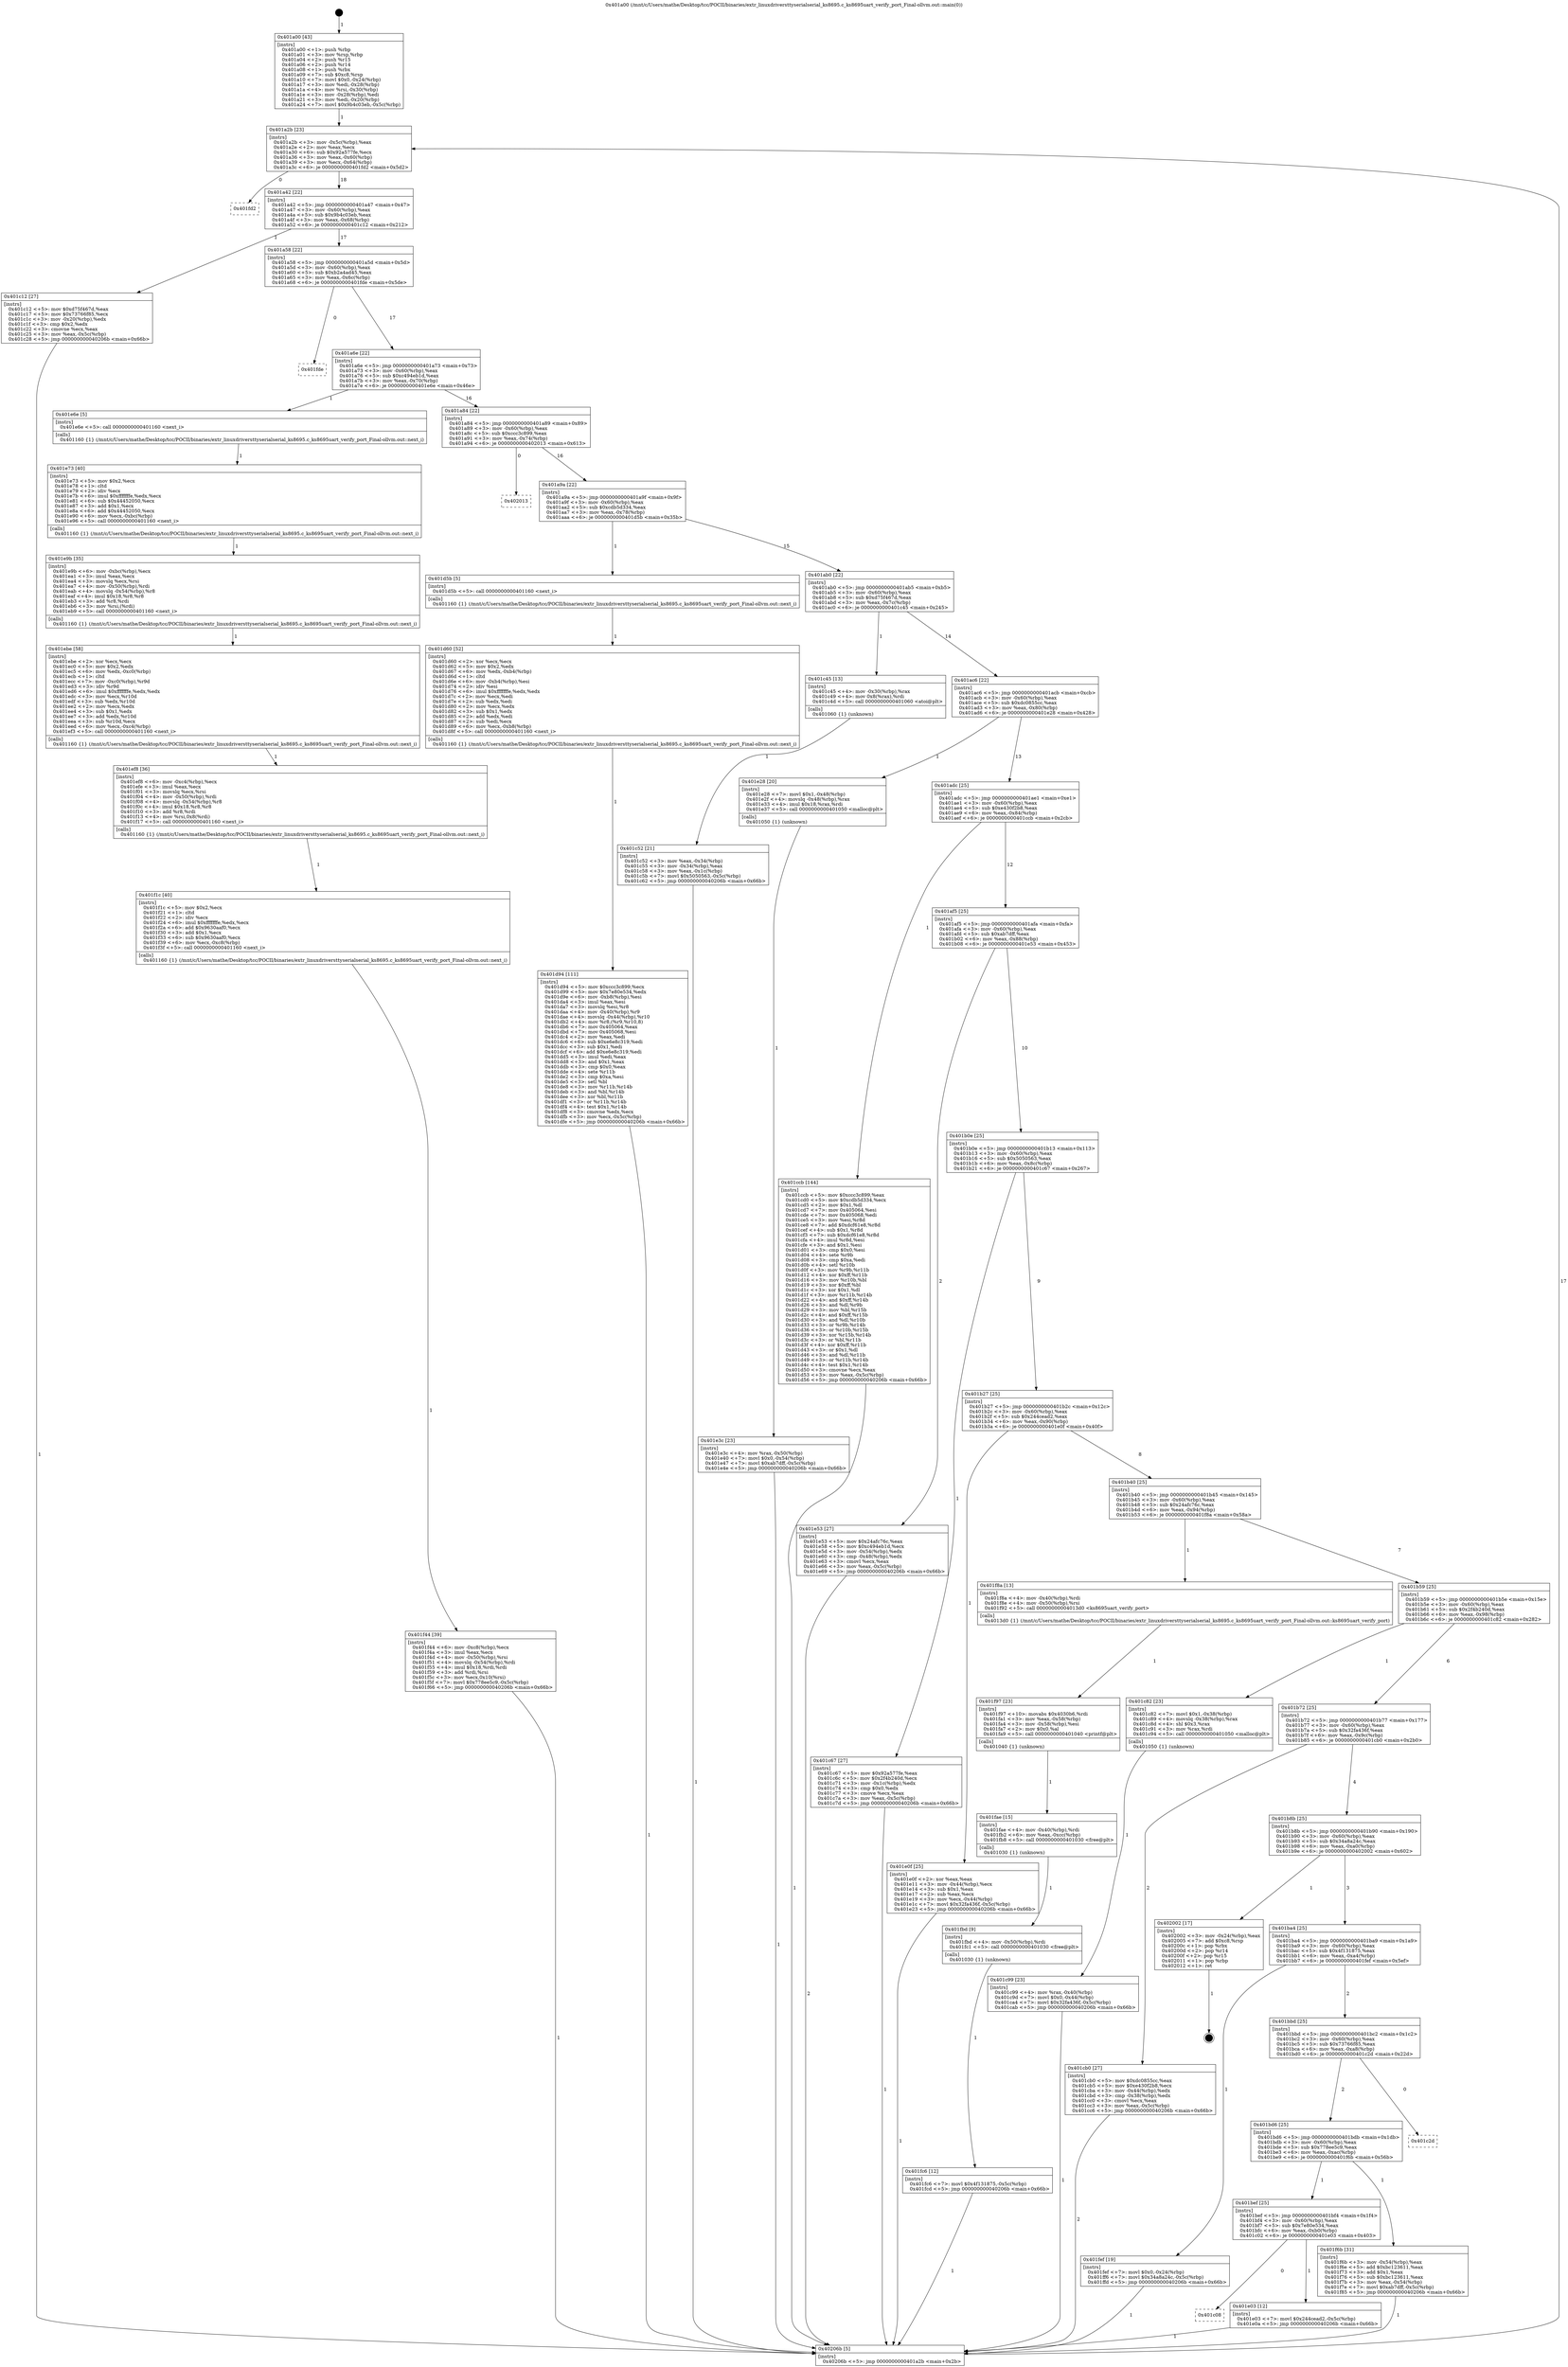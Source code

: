 digraph "0x401a00" {
  label = "0x401a00 (/mnt/c/Users/mathe/Desktop/tcc/POCII/binaries/extr_linuxdriversttyserialserial_ks8695.c_ks8695uart_verify_port_Final-ollvm.out::main(0))"
  labelloc = "t"
  node[shape=record]

  Entry [label="",width=0.3,height=0.3,shape=circle,fillcolor=black,style=filled]
  "0x401a2b" [label="{
     0x401a2b [23]\l
     | [instrs]\l
     &nbsp;&nbsp;0x401a2b \<+3\>: mov -0x5c(%rbp),%eax\l
     &nbsp;&nbsp;0x401a2e \<+2\>: mov %eax,%ecx\l
     &nbsp;&nbsp;0x401a30 \<+6\>: sub $0x92a577fe,%ecx\l
     &nbsp;&nbsp;0x401a36 \<+3\>: mov %eax,-0x60(%rbp)\l
     &nbsp;&nbsp;0x401a39 \<+3\>: mov %ecx,-0x64(%rbp)\l
     &nbsp;&nbsp;0x401a3c \<+6\>: je 0000000000401fd2 \<main+0x5d2\>\l
  }"]
  "0x401fd2" [label="{
     0x401fd2\l
  }", style=dashed]
  "0x401a42" [label="{
     0x401a42 [22]\l
     | [instrs]\l
     &nbsp;&nbsp;0x401a42 \<+5\>: jmp 0000000000401a47 \<main+0x47\>\l
     &nbsp;&nbsp;0x401a47 \<+3\>: mov -0x60(%rbp),%eax\l
     &nbsp;&nbsp;0x401a4a \<+5\>: sub $0x9b4c03eb,%eax\l
     &nbsp;&nbsp;0x401a4f \<+3\>: mov %eax,-0x68(%rbp)\l
     &nbsp;&nbsp;0x401a52 \<+6\>: je 0000000000401c12 \<main+0x212\>\l
  }"]
  Exit [label="",width=0.3,height=0.3,shape=circle,fillcolor=black,style=filled,peripheries=2]
  "0x401c12" [label="{
     0x401c12 [27]\l
     | [instrs]\l
     &nbsp;&nbsp;0x401c12 \<+5\>: mov $0xd75f467d,%eax\l
     &nbsp;&nbsp;0x401c17 \<+5\>: mov $0x73766f85,%ecx\l
     &nbsp;&nbsp;0x401c1c \<+3\>: mov -0x20(%rbp),%edx\l
     &nbsp;&nbsp;0x401c1f \<+3\>: cmp $0x2,%edx\l
     &nbsp;&nbsp;0x401c22 \<+3\>: cmovne %ecx,%eax\l
     &nbsp;&nbsp;0x401c25 \<+3\>: mov %eax,-0x5c(%rbp)\l
     &nbsp;&nbsp;0x401c28 \<+5\>: jmp 000000000040206b \<main+0x66b\>\l
  }"]
  "0x401a58" [label="{
     0x401a58 [22]\l
     | [instrs]\l
     &nbsp;&nbsp;0x401a58 \<+5\>: jmp 0000000000401a5d \<main+0x5d\>\l
     &nbsp;&nbsp;0x401a5d \<+3\>: mov -0x60(%rbp),%eax\l
     &nbsp;&nbsp;0x401a60 \<+5\>: sub $0xb2a4ad45,%eax\l
     &nbsp;&nbsp;0x401a65 \<+3\>: mov %eax,-0x6c(%rbp)\l
     &nbsp;&nbsp;0x401a68 \<+6\>: je 0000000000401fde \<main+0x5de\>\l
  }"]
  "0x40206b" [label="{
     0x40206b [5]\l
     | [instrs]\l
     &nbsp;&nbsp;0x40206b \<+5\>: jmp 0000000000401a2b \<main+0x2b\>\l
  }"]
  "0x401a00" [label="{
     0x401a00 [43]\l
     | [instrs]\l
     &nbsp;&nbsp;0x401a00 \<+1\>: push %rbp\l
     &nbsp;&nbsp;0x401a01 \<+3\>: mov %rsp,%rbp\l
     &nbsp;&nbsp;0x401a04 \<+2\>: push %r15\l
     &nbsp;&nbsp;0x401a06 \<+2\>: push %r14\l
     &nbsp;&nbsp;0x401a08 \<+1\>: push %rbx\l
     &nbsp;&nbsp;0x401a09 \<+7\>: sub $0xc8,%rsp\l
     &nbsp;&nbsp;0x401a10 \<+7\>: movl $0x0,-0x24(%rbp)\l
     &nbsp;&nbsp;0x401a17 \<+3\>: mov %edi,-0x28(%rbp)\l
     &nbsp;&nbsp;0x401a1a \<+4\>: mov %rsi,-0x30(%rbp)\l
     &nbsp;&nbsp;0x401a1e \<+3\>: mov -0x28(%rbp),%edi\l
     &nbsp;&nbsp;0x401a21 \<+3\>: mov %edi,-0x20(%rbp)\l
     &nbsp;&nbsp;0x401a24 \<+7\>: movl $0x9b4c03eb,-0x5c(%rbp)\l
  }"]
  "0x401fc6" [label="{
     0x401fc6 [12]\l
     | [instrs]\l
     &nbsp;&nbsp;0x401fc6 \<+7\>: movl $0x4f131875,-0x5c(%rbp)\l
     &nbsp;&nbsp;0x401fcd \<+5\>: jmp 000000000040206b \<main+0x66b\>\l
  }"]
  "0x401fde" [label="{
     0x401fde\l
  }", style=dashed]
  "0x401a6e" [label="{
     0x401a6e [22]\l
     | [instrs]\l
     &nbsp;&nbsp;0x401a6e \<+5\>: jmp 0000000000401a73 \<main+0x73\>\l
     &nbsp;&nbsp;0x401a73 \<+3\>: mov -0x60(%rbp),%eax\l
     &nbsp;&nbsp;0x401a76 \<+5\>: sub $0xc494eb1d,%eax\l
     &nbsp;&nbsp;0x401a7b \<+3\>: mov %eax,-0x70(%rbp)\l
     &nbsp;&nbsp;0x401a7e \<+6\>: je 0000000000401e6e \<main+0x46e\>\l
  }"]
  "0x401fbd" [label="{
     0x401fbd [9]\l
     | [instrs]\l
     &nbsp;&nbsp;0x401fbd \<+4\>: mov -0x50(%rbp),%rdi\l
     &nbsp;&nbsp;0x401fc1 \<+5\>: call 0000000000401030 \<free@plt\>\l
     | [calls]\l
     &nbsp;&nbsp;0x401030 \{1\} (unknown)\l
  }"]
  "0x401e6e" [label="{
     0x401e6e [5]\l
     | [instrs]\l
     &nbsp;&nbsp;0x401e6e \<+5\>: call 0000000000401160 \<next_i\>\l
     | [calls]\l
     &nbsp;&nbsp;0x401160 \{1\} (/mnt/c/Users/mathe/Desktop/tcc/POCII/binaries/extr_linuxdriversttyserialserial_ks8695.c_ks8695uart_verify_port_Final-ollvm.out::next_i)\l
  }"]
  "0x401a84" [label="{
     0x401a84 [22]\l
     | [instrs]\l
     &nbsp;&nbsp;0x401a84 \<+5\>: jmp 0000000000401a89 \<main+0x89\>\l
     &nbsp;&nbsp;0x401a89 \<+3\>: mov -0x60(%rbp),%eax\l
     &nbsp;&nbsp;0x401a8c \<+5\>: sub $0xccc3c899,%eax\l
     &nbsp;&nbsp;0x401a91 \<+3\>: mov %eax,-0x74(%rbp)\l
     &nbsp;&nbsp;0x401a94 \<+6\>: je 0000000000402013 \<main+0x613\>\l
  }"]
  "0x401fae" [label="{
     0x401fae [15]\l
     | [instrs]\l
     &nbsp;&nbsp;0x401fae \<+4\>: mov -0x40(%rbp),%rdi\l
     &nbsp;&nbsp;0x401fb2 \<+6\>: mov %eax,-0xcc(%rbp)\l
     &nbsp;&nbsp;0x401fb8 \<+5\>: call 0000000000401030 \<free@plt\>\l
     | [calls]\l
     &nbsp;&nbsp;0x401030 \{1\} (unknown)\l
  }"]
  "0x402013" [label="{
     0x402013\l
  }", style=dashed]
  "0x401a9a" [label="{
     0x401a9a [22]\l
     | [instrs]\l
     &nbsp;&nbsp;0x401a9a \<+5\>: jmp 0000000000401a9f \<main+0x9f\>\l
     &nbsp;&nbsp;0x401a9f \<+3\>: mov -0x60(%rbp),%eax\l
     &nbsp;&nbsp;0x401aa2 \<+5\>: sub $0xcdb5d334,%eax\l
     &nbsp;&nbsp;0x401aa7 \<+3\>: mov %eax,-0x78(%rbp)\l
     &nbsp;&nbsp;0x401aaa \<+6\>: je 0000000000401d5b \<main+0x35b\>\l
  }"]
  "0x401f97" [label="{
     0x401f97 [23]\l
     | [instrs]\l
     &nbsp;&nbsp;0x401f97 \<+10\>: movabs $0x4030b6,%rdi\l
     &nbsp;&nbsp;0x401fa1 \<+3\>: mov %eax,-0x58(%rbp)\l
     &nbsp;&nbsp;0x401fa4 \<+3\>: mov -0x58(%rbp),%esi\l
     &nbsp;&nbsp;0x401fa7 \<+2\>: mov $0x0,%al\l
     &nbsp;&nbsp;0x401fa9 \<+5\>: call 0000000000401040 \<printf@plt\>\l
     | [calls]\l
     &nbsp;&nbsp;0x401040 \{1\} (unknown)\l
  }"]
  "0x401d5b" [label="{
     0x401d5b [5]\l
     | [instrs]\l
     &nbsp;&nbsp;0x401d5b \<+5\>: call 0000000000401160 \<next_i\>\l
     | [calls]\l
     &nbsp;&nbsp;0x401160 \{1\} (/mnt/c/Users/mathe/Desktop/tcc/POCII/binaries/extr_linuxdriversttyserialserial_ks8695.c_ks8695uart_verify_port_Final-ollvm.out::next_i)\l
  }"]
  "0x401ab0" [label="{
     0x401ab0 [22]\l
     | [instrs]\l
     &nbsp;&nbsp;0x401ab0 \<+5\>: jmp 0000000000401ab5 \<main+0xb5\>\l
     &nbsp;&nbsp;0x401ab5 \<+3\>: mov -0x60(%rbp),%eax\l
     &nbsp;&nbsp;0x401ab8 \<+5\>: sub $0xd75f467d,%eax\l
     &nbsp;&nbsp;0x401abd \<+3\>: mov %eax,-0x7c(%rbp)\l
     &nbsp;&nbsp;0x401ac0 \<+6\>: je 0000000000401c45 \<main+0x245\>\l
  }"]
  "0x401f44" [label="{
     0x401f44 [39]\l
     | [instrs]\l
     &nbsp;&nbsp;0x401f44 \<+6\>: mov -0xc8(%rbp),%ecx\l
     &nbsp;&nbsp;0x401f4a \<+3\>: imul %eax,%ecx\l
     &nbsp;&nbsp;0x401f4d \<+4\>: mov -0x50(%rbp),%rsi\l
     &nbsp;&nbsp;0x401f51 \<+4\>: movslq -0x54(%rbp),%rdi\l
     &nbsp;&nbsp;0x401f55 \<+4\>: imul $0x18,%rdi,%rdi\l
     &nbsp;&nbsp;0x401f59 \<+3\>: add %rdi,%rsi\l
     &nbsp;&nbsp;0x401f5c \<+3\>: mov %ecx,0x10(%rsi)\l
     &nbsp;&nbsp;0x401f5f \<+7\>: movl $0x778ee5c9,-0x5c(%rbp)\l
     &nbsp;&nbsp;0x401f66 \<+5\>: jmp 000000000040206b \<main+0x66b\>\l
  }"]
  "0x401c45" [label="{
     0x401c45 [13]\l
     | [instrs]\l
     &nbsp;&nbsp;0x401c45 \<+4\>: mov -0x30(%rbp),%rax\l
     &nbsp;&nbsp;0x401c49 \<+4\>: mov 0x8(%rax),%rdi\l
     &nbsp;&nbsp;0x401c4d \<+5\>: call 0000000000401060 \<atoi@plt\>\l
     | [calls]\l
     &nbsp;&nbsp;0x401060 \{1\} (unknown)\l
  }"]
  "0x401ac6" [label="{
     0x401ac6 [22]\l
     | [instrs]\l
     &nbsp;&nbsp;0x401ac6 \<+5\>: jmp 0000000000401acb \<main+0xcb\>\l
     &nbsp;&nbsp;0x401acb \<+3\>: mov -0x60(%rbp),%eax\l
     &nbsp;&nbsp;0x401ace \<+5\>: sub $0xdc0855cc,%eax\l
     &nbsp;&nbsp;0x401ad3 \<+3\>: mov %eax,-0x80(%rbp)\l
     &nbsp;&nbsp;0x401ad6 \<+6\>: je 0000000000401e28 \<main+0x428\>\l
  }"]
  "0x401c52" [label="{
     0x401c52 [21]\l
     | [instrs]\l
     &nbsp;&nbsp;0x401c52 \<+3\>: mov %eax,-0x34(%rbp)\l
     &nbsp;&nbsp;0x401c55 \<+3\>: mov -0x34(%rbp),%eax\l
     &nbsp;&nbsp;0x401c58 \<+3\>: mov %eax,-0x1c(%rbp)\l
     &nbsp;&nbsp;0x401c5b \<+7\>: movl $0x5050563,-0x5c(%rbp)\l
     &nbsp;&nbsp;0x401c62 \<+5\>: jmp 000000000040206b \<main+0x66b\>\l
  }"]
  "0x401f1c" [label="{
     0x401f1c [40]\l
     | [instrs]\l
     &nbsp;&nbsp;0x401f1c \<+5\>: mov $0x2,%ecx\l
     &nbsp;&nbsp;0x401f21 \<+1\>: cltd\l
     &nbsp;&nbsp;0x401f22 \<+2\>: idiv %ecx\l
     &nbsp;&nbsp;0x401f24 \<+6\>: imul $0xfffffffe,%edx,%ecx\l
     &nbsp;&nbsp;0x401f2a \<+6\>: add $0x9630aaf0,%ecx\l
     &nbsp;&nbsp;0x401f30 \<+3\>: add $0x1,%ecx\l
     &nbsp;&nbsp;0x401f33 \<+6\>: sub $0x9630aaf0,%ecx\l
     &nbsp;&nbsp;0x401f39 \<+6\>: mov %ecx,-0xc8(%rbp)\l
     &nbsp;&nbsp;0x401f3f \<+5\>: call 0000000000401160 \<next_i\>\l
     | [calls]\l
     &nbsp;&nbsp;0x401160 \{1\} (/mnt/c/Users/mathe/Desktop/tcc/POCII/binaries/extr_linuxdriversttyserialserial_ks8695.c_ks8695uart_verify_port_Final-ollvm.out::next_i)\l
  }"]
  "0x401e28" [label="{
     0x401e28 [20]\l
     | [instrs]\l
     &nbsp;&nbsp;0x401e28 \<+7\>: movl $0x1,-0x48(%rbp)\l
     &nbsp;&nbsp;0x401e2f \<+4\>: movslq -0x48(%rbp),%rax\l
     &nbsp;&nbsp;0x401e33 \<+4\>: imul $0x18,%rax,%rdi\l
     &nbsp;&nbsp;0x401e37 \<+5\>: call 0000000000401050 \<malloc@plt\>\l
     | [calls]\l
     &nbsp;&nbsp;0x401050 \{1\} (unknown)\l
  }"]
  "0x401adc" [label="{
     0x401adc [25]\l
     | [instrs]\l
     &nbsp;&nbsp;0x401adc \<+5\>: jmp 0000000000401ae1 \<main+0xe1\>\l
     &nbsp;&nbsp;0x401ae1 \<+3\>: mov -0x60(%rbp),%eax\l
     &nbsp;&nbsp;0x401ae4 \<+5\>: sub $0xe430f2b8,%eax\l
     &nbsp;&nbsp;0x401ae9 \<+6\>: mov %eax,-0x84(%rbp)\l
     &nbsp;&nbsp;0x401aef \<+6\>: je 0000000000401ccb \<main+0x2cb\>\l
  }"]
  "0x401ef8" [label="{
     0x401ef8 [36]\l
     | [instrs]\l
     &nbsp;&nbsp;0x401ef8 \<+6\>: mov -0xc4(%rbp),%ecx\l
     &nbsp;&nbsp;0x401efe \<+3\>: imul %eax,%ecx\l
     &nbsp;&nbsp;0x401f01 \<+3\>: movslq %ecx,%rsi\l
     &nbsp;&nbsp;0x401f04 \<+4\>: mov -0x50(%rbp),%rdi\l
     &nbsp;&nbsp;0x401f08 \<+4\>: movslq -0x54(%rbp),%r8\l
     &nbsp;&nbsp;0x401f0c \<+4\>: imul $0x18,%r8,%r8\l
     &nbsp;&nbsp;0x401f10 \<+3\>: add %r8,%rdi\l
     &nbsp;&nbsp;0x401f13 \<+4\>: mov %rsi,0x8(%rdi)\l
     &nbsp;&nbsp;0x401f17 \<+5\>: call 0000000000401160 \<next_i\>\l
     | [calls]\l
     &nbsp;&nbsp;0x401160 \{1\} (/mnt/c/Users/mathe/Desktop/tcc/POCII/binaries/extr_linuxdriversttyserialserial_ks8695.c_ks8695uart_verify_port_Final-ollvm.out::next_i)\l
  }"]
  "0x401ccb" [label="{
     0x401ccb [144]\l
     | [instrs]\l
     &nbsp;&nbsp;0x401ccb \<+5\>: mov $0xccc3c899,%eax\l
     &nbsp;&nbsp;0x401cd0 \<+5\>: mov $0xcdb5d334,%ecx\l
     &nbsp;&nbsp;0x401cd5 \<+2\>: mov $0x1,%dl\l
     &nbsp;&nbsp;0x401cd7 \<+7\>: mov 0x405064,%esi\l
     &nbsp;&nbsp;0x401cde \<+7\>: mov 0x405068,%edi\l
     &nbsp;&nbsp;0x401ce5 \<+3\>: mov %esi,%r8d\l
     &nbsp;&nbsp;0x401ce8 \<+7\>: add $0xdcf61e8,%r8d\l
     &nbsp;&nbsp;0x401cef \<+4\>: sub $0x1,%r8d\l
     &nbsp;&nbsp;0x401cf3 \<+7\>: sub $0xdcf61e8,%r8d\l
     &nbsp;&nbsp;0x401cfa \<+4\>: imul %r8d,%esi\l
     &nbsp;&nbsp;0x401cfe \<+3\>: and $0x1,%esi\l
     &nbsp;&nbsp;0x401d01 \<+3\>: cmp $0x0,%esi\l
     &nbsp;&nbsp;0x401d04 \<+4\>: sete %r9b\l
     &nbsp;&nbsp;0x401d08 \<+3\>: cmp $0xa,%edi\l
     &nbsp;&nbsp;0x401d0b \<+4\>: setl %r10b\l
     &nbsp;&nbsp;0x401d0f \<+3\>: mov %r9b,%r11b\l
     &nbsp;&nbsp;0x401d12 \<+4\>: xor $0xff,%r11b\l
     &nbsp;&nbsp;0x401d16 \<+3\>: mov %r10b,%bl\l
     &nbsp;&nbsp;0x401d19 \<+3\>: xor $0xff,%bl\l
     &nbsp;&nbsp;0x401d1c \<+3\>: xor $0x1,%dl\l
     &nbsp;&nbsp;0x401d1f \<+3\>: mov %r11b,%r14b\l
     &nbsp;&nbsp;0x401d22 \<+4\>: and $0xff,%r14b\l
     &nbsp;&nbsp;0x401d26 \<+3\>: and %dl,%r9b\l
     &nbsp;&nbsp;0x401d29 \<+3\>: mov %bl,%r15b\l
     &nbsp;&nbsp;0x401d2c \<+4\>: and $0xff,%r15b\l
     &nbsp;&nbsp;0x401d30 \<+3\>: and %dl,%r10b\l
     &nbsp;&nbsp;0x401d33 \<+3\>: or %r9b,%r14b\l
     &nbsp;&nbsp;0x401d36 \<+3\>: or %r10b,%r15b\l
     &nbsp;&nbsp;0x401d39 \<+3\>: xor %r15b,%r14b\l
     &nbsp;&nbsp;0x401d3c \<+3\>: or %bl,%r11b\l
     &nbsp;&nbsp;0x401d3f \<+4\>: xor $0xff,%r11b\l
     &nbsp;&nbsp;0x401d43 \<+3\>: or $0x1,%dl\l
     &nbsp;&nbsp;0x401d46 \<+3\>: and %dl,%r11b\l
     &nbsp;&nbsp;0x401d49 \<+3\>: or %r11b,%r14b\l
     &nbsp;&nbsp;0x401d4c \<+4\>: test $0x1,%r14b\l
     &nbsp;&nbsp;0x401d50 \<+3\>: cmovne %ecx,%eax\l
     &nbsp;&nbsp;0x401d53 \<+3\>: mov %eax,-0x5c(%rbp)\l
     &nbsp;&nbsp;0x401d56 \<+5\>: jmp 000000000040206b \<main+0x66b\>\l
  }"]
  "0x401af5" [label="{
     0x401af5 [25]\l
     | [instrs]\l
     &nbsp;&nbsp;0x401af5 \<+5\>: jmp 0000000000401afa \<main+0xfa\>\l
     &nbsp;&nbsp;0x401afa \<+3\>: mov -0x60(%rbp),%eax\l
     &nbsp;&nbsp;0x401afd \<+5\>: sub $0xab7dff,%eax\l
     &nbsp;&nbsp;0x401b02 \<+6\>: mov %eax,-0x88(%rbp)\l
     &nbsp;&nbsp;0x401b08 \<+6\>: je 0000000000401e53 \<main+0x453\>\l
  }"]
  "0x401ebe" [label="{
     0x401ebe [58]\l
     | [instrs]\l
     &nbsp;&nbsp;0x401ebe \<+2\>: xor %ecx,%ecx\l
     &nbsp;&nbsp;0x401ec0 \<+5\>: mov $0x2,%edx\l
     &nbsp;&nbsp;0x401ec5 \<+6\>: mov %edx,-0xc0(%rbp)\l
     &nbsp;&nbsp;0x401ecb \<+1\>: cltd\l
     &nbsp;&nbsp;0x401ecc \<+7\>: mov -0xc0(%rbp),%r9d\l
     &nbsp;&nbsp;0x401ed3 \<+3\>: idiv %r9d\l
     &nbsp;&nbsp;0x401ed6 \<+6\>: imul $0xfffffffe,%edx,%edx\l
     &nbsp;&nbsp;0x401edc \<+3\>: mov %ecx,%r10d\l
     &nbsp;&nbsp;0x401edf \<+3\>: sub %edx,%r10d\l
     &nbsp;&nbsp;0x401ee2 \<+2\>: mov %ecx,%edx\l
     &nbsp;&nbsp;0x401ee4 \<+3\>: sub $0x1,%edx\l
     &nbsp;&nbsp;0x401ee7 \<+3\>: add %edx,%r10d\l
     &nbsp;&nbsp;0x401eea \<+3\>: sub %r10d,%ecx\l
     &nbsp;&nbsp;0x401eed \<+6\>: mov %ecx,-0xc4(%rbp)\l
     &nbsp;&nbsp;0x401ef3 \<+5\>: call 0000000000401160 \<next_i\>\l
     | [calls]\l
     &nbsp;&nbsp;0x401160 \{1\} (/mnt/c/Users/mathe/Desktop/tcc/POCII/binaries/extr_linuxdriversttyserialserial_ks8695.c_ks8695uart_verify_port_Final-ollvm.out::next_i)\l
  }"]
  "0x401e53" [label="{
     0x401e53 [27]\l
     | [instrs]\l
     &nbsp;&nbsp;0x401e53 \<+5\>: mov $0x24afc76c,%eax\l
     &nbsp;&nbsp;0x401e58 \<+5\>: mov $0xc494eb1d,%ecx\l
     &nbsp;&nbsp;0x401e5d \<+3\>: mov -0x54(%rbp),%edx\l
     &nbsp;&nbsp;0x401e60 \<+3\>: cmp -0x48(%rbp),%edx\l
     &nbsp;&nbsp;0x401e63 \<+3\>: cmovl %ecx,%eax\l
     &nbsp;&nbsp;0x401e66 \<+3\>: mov %eax,-0x5c(%rbp)\l
     &nbsp;&nbsp;0x401e69 \<+5\>: jmp 000000000040206b \<main+0x66b\>\l
  }"]
  "0x401b0e" [label="{
     0x401b0e [25]\l
     | [instrs]\l
     &nbsp;&nbsp;0x401b0e \<+5\>: jmp 0000000000401b13 \<main+0x113\>\l
     &nbsp;&nbsp;0x401b13 \<+3\>: mov -0x60(%rbp),%eax\l
     &nbsp;&nbsp;0x401b16 \<+5\>: sub $0x5050563,%eax\l
     &nbsp;&nbsp;0x401b1b \<+6\>: mov %eax,-0x8c(%rbp)\l
     &nbsp;&nbsp;0x401b21 \<+6\>: je 0000000000401c67 \<main+0x267\>\l
  }"]
  "0x401e9b" [label="{
     0x401e9b [35]\l
     | [instrs]\l
     &nbsp;&nbsp;0x401e9b \<+6\>: mov -0xbc(%rbp),%ecx\l
     &nbsp;&nbsp;0x401ea1 \<+3\>: imul %eax,%ecx\l
     &nbsp;&nbsp;0x401ea4 \<+3\>: movslq %ecx,%rsi\l
     &nbsp;&nbsp;0x401ea7 \<+4\>: mov -0x50(%rbp),%rdi\l
     &nbsp;&nbsp;0x401eab \<+4\>: movslq -0x54(%rbp),%r8\l
     &nbsp;&nbsp;0x401eaf \<+4\>: imul $0x18,%r8,%r8\l
     &nbsp;&nbsp;0x401eb3 \<+3\>: add %r8,%rdi\l
     &nbsp;&nbsp;0x401eb6 \<+3\>: mov %rsi,(%rdi)\l
     &nbsp;&nbsp;0x401eb9 \<+5\>: call 0000000000401160 \<next_i\>\l
     | [calls]\l
     &nbsp;&nbsp;0x401160 \{1\} (/mnt/c/Users/mathe/Desktop/tcc/POCII/binaries/extr_linuxdriversttyserialserial_ks8695.c_ks8695uart_verify_port_Final-ollvm.out::next_i)\l
  }"]
  "0x401c67" [label="{
     0x401c67 [27]\l
     | [instrs]\l
     &nbsp;&nbsp;0x401c67 \<+5\>: mov $0x92a577fe,%eax\l
     &nbsp;&nbsp;0x401c6c \<+5\>: mov $0x2f4b240d,%ecx\l
     &nbsp;&nbsp;0x401c71 \<+3\>: mov -0x1c(%rbp),%edx\l
     &nbsp;&nbsp;0x401c74 \<+3\>: cmp $0x0,%edx\l
     &nbsp;&nbsp;0x401c77 \<+3\>: cmove %ecx,%eax\l
     &nbsp;&nbsp;0x401c7a \<+3\>: mov %eax,-0x5c(%rbp)\l
     &nbsp;&nbsp;0x401c7d \<+5\>: jmp 000000000040206b \<main+0x66b\>\l
  }"]
  "0x401b27" [label="{
     0x401b27 [25]\l
     | [instrs]\l
     &nbsp;&nbsp;0x401b27 \<+5\>: jmp 0000000000401b2c \<main+0x12c\>\l
     &nbsp;&nbsp;0x401b2c \<+3\>: mov -0x60(%rbp),%eax\l
     &nbsp;&nbsp;0x401b2f \<+5\>: sub $0x244cead2,%eax\l
     &nbsp;&nbsp;0x401b34 \<+6\>: mov %eax,-0x90(%rbp)\l
     &nbsp;&nbsp;0x401b3a \<+6\>: je 0000000000401e0f \<main+0x40f\>\l
  }"]
  "0x401e73" [label="{
     0x401e73 [40]\l
     | [instrs]\l
     &nbsp;&nbsp;0x401e73 \<+5\>: mov $0x2,%ecx\l
     &nbsp;&nbsp;0x401e78 \<+1\>: cltd\l
     &nbsp;&nbsp;0x401e79 \<+2\>: idiv %ecx\l
     &nbsp;&nbsp;0x401e7b \<+6\>: imul $0xfffffffe,%edx,%ecx\l
     &nbsp;&nbsp;0x401e81 \<+6\>: sub $0x44452050,%ecx\l
     &nbsp;&nbsp;0x401e87 \<+3\>: add $0x1,%ecx\l
     &nbsp;&nbsp;0x401e8a \<+6\>: add $0x44452050,%ecx\l
     &nbsp;&nbsp;0x401e90 \<+6\>: mov %ecx,-0xbc(%rbp)\l
     &nbsp;&nbsp;0x401e96 \<+5\>: call 0000000000401160 \<next_i\>\l
     | [calls]\l
     &nbsp;&nbsp;0x401160 \{1\} (/mnt/c/Users/mathe/Desktop/tcc/POCII/binaries/extr_linuxdriversttyserialserial_ks8695.c_ks8695uart_verify_port_Final-ollvm.out::next_i)\l
  }"]
  "0x401e0f" [label="{
     0x401e0f [25]\l
     | [instrs]\l
     &nbsp;&nbsp;0x401e0f \<+2\>: xor %eax,%eax\l
     &nbsp;&nbsp;0x401e11 \<+3\>: mov -0x44(%rbp),%ecx\l
     &nbsp;&nbsp;0x401e14 \<+3\>: sub $0x1,%eax\l
     &nbsp;&nbsp;0x401e17 \<+2\>: sub %eax,%ecx\l
     &nbsp;&nbsp;0x401e19 \<+3\>: mov %ecx,-0x44(%rbp)\l
     &nbsp;&nbsp;0x401e1c \<+7\>: movl $0x32fa436f,-0x5c(%rbp)\l
     &nbsp;&nbsp;0x401e23 \<+5\>: jmp 000000000040206b \<main+0x66b\>\l
  }"]
  "0x401b40" [label="{
     0x401b40 [25]\l
     | [instrs]\l
     &nbsp;&nbsp;0x401b40 \<+5\>: jmp 0000000000401b45 \<main+0x145\>\l
     &nbsp;&nbsp;0x401b45 \<+3\>: mov -0x60(%rbp),%eax\l
     &nbsp;&nbsp;0x401b48 \<+5\>: sub $0x24afc76c,%eax\l
     &nbsp;&nbsp;0x401b4d \<+6\>: mov %eax,-0x94(%rbp)\l
     &nbsp;&nbsp;0x401b53 \<+6\>: je 0000000000401f8a \<main+0x58a\>\l
  }"]
  "0x401e3c" [label="{
     0x401e3c [23]\l
     | [instrs]\l
     &nbsp;&nbsp;0x401e3c \<+4\>: mov %rax,-0x50(%rbp)\l
     &nbsp;&nbsp;0x401e40 \<+7\>: movl $0x0,-0x54(%rbp)\l
     &nbsp;&nbsp;0x401e47 \<+7\>: movl $0xab7dff,-0x5c(%rbp)\l
     &nbsp;&nbsp;0x401e4e \<+5\>: jmp 000000000040206b \<main+0x66b\>\l
  }"]
  "0x401f8a" [label="{
     0x401f8a [13]\l
     | [instrs]\l
     &nbsp;&nbsp;0x401f8a \<+4\>: mov -0x40(%rbp),%rdi\l
     &nbsp;&nbsp;0x401f8e \<+4\>: mov -0x50(%rbp),%rsi\l
     &nbsp;&nbsp;0x401f92 \<+5\>: call 00000000004013d0 \<ks8695uart_verify_port\>\l
     | [calls]\l
     &nbsp;&nbsp;0x4013d0 \{1\} (/mnt/c/Users/mathe/Desktop/tcc/POCII/binaries/extr_linuxdriversttyserialserial_ks8695.c_ks8695uart_verify_port_Final-ollvm.out::ks8695uart_verify_port)\l
  }"]
  "0x401b59" [label="{
     0x401b59 [25]\l
     | [instrs]\l
     &nbsp;&nbsp;0x401b59 \<+5\>: jmp 0000000000401b5e \<main+0x15e\>\l
     &nbsp;&nbsp;0x401b5e \<+3\>: mov -0x60(%rbp),%eax\l
     &nbsp;&nbsp;0x401b61 \<+5\>: sub $0x2f4b240d,%eax\l
     &nbsp;&nbsp;0x401b66 \<+6\>: mov %eax,-0x98(%rbp)\l
     &nbsp;&nbsp;0x401b6c \<+6\>: je 0000000000401c82 \<main+0x282\>\l
  }"]
  "0x401c08" [label="{
     0x401c08\l
  }", style=dashed]
  "0x401c82" [label="{
     0x401c82 [23]\l
     | [instrs]\l
     &nbsp;&nbsp;0x401c82 \<+7\>: movl $0x1,-0x38(%rbp)\l
     &nbsp;&nbsp;0x401c89 \<+4\>: movslq -0x38(%rbp),%rax\l
     &nbsp;&nbsp;0x401c8d \<+4\>: shl $0x3,%rax\l
     &nbsp;&nbsp;0x401c91 \<+3\>: mov %rax,%rdi\l
     &nbsp;&nbsp;0x401c94 \<+5\>: call 0000000000401050 \<malloc@plt\>\l
     | [calls]\l
     &nbsp;&nbsp;0x401050 \{1\} (unknown)\l
  }"]
  "0x401b72" [label="{
     0x401b72 [25]\l
     | [instrs]\l
     &nbsp;&nbsp;0x401b72 \<+5\>: jmp 0000000000401b77 \<main+0x177\>\l
     &nbsp;&nbsp;0x401b77 \<+3\>: mov -0x60(%rbp),%eax\l
     &nbsp;&nbsp;0x401b7a \<+5\>: sub $0x32fa436f,%eax\l
     &nbsp;&nbsp;0x401b7f \<+6\>: mov %eax,-0x9c(%rbp)\l
     &nbsp;&nbsp;0x401b85 \<+6\>: je 0000000000401cb0 \<main+0x2b0\>\l
  }"]
  "0x401c99" [label="{
     0x401c99 [23]\l
     | [instrs]\l
     &nbsp;&nbsp;0x401c99 \<+4\>: mov %rax,-0x40(%rbp)\l
     &nbsp;&nbsp;0x401c9d \<+7\>: movl $0x0,-0x44(%rbp)\l
     &nbsp;&nbsp;0x401ca4 \<+7\>: movl $0x32fa436f,-0x5c(%rbp)\l
     &nbsp;&nbsp;0x401cab \<+5\>: jmp 000000000040206b \<main+0x66b\>\l
  }"]
  "0x401e03" [label="{
     0x401e03 [12]\l
     | [instrs]\l
     &nbsp;&nbsp;0x401e03 \<+7\>: movl $0x244cead2,-0x5c(%rbp)\l
     &nbsp;&nbsp;0x401e0a \<+5\>: jmp 000000000040206b \<main+0x66b\>\l
  }"]
  "0x401cb0" [label="{
     0x401cb0 [27]\l
     | [instrs]\l
     &nbsp;&nbsp;0x401cb0 \<+5\>: mov $0xdc0855cc,%eax\l
     &nbsp;&nbsp;0x401cb5 \<+5\>: mov $0xe430f2b8,%ecx\l
     &nbsp;&nbsp;0x401cba \<+3\>: mov -0x44(%rbp),%edx\l
     &nbsp;&nbsp;0x401cbd \<+3\>: cmp -0x38(%rbp),%edx\l
     &nbsp;&nbsp;0x401cc0 \<+3\>: cmovl %ecx,%eax\l
     &nbsp;&nbsp;0x401cc3 \<+3\>: mov %eax,-0x5c(%rbp)\l
     &nbsp;&nbsp;0x401cc6 \<+5\>: jmp 000000000040206b \<main+0x66b\>\l
  }"]
  "0x401b8b" [label="{
     0x401b8b [25]\l
     | [instrs]\l
     &nbsp;&nbsp;0x401b8b \<+5\>: jmp 0000000000401b90 \<main+0x190\>\l
     &nbsp;&nbsp;0x401b90 \<+3\>: mov -0x60(%rbp),%eax\l
     &nbsp;&nbsp;0x401b93 \<+5\>: sub $0x34a8a24c,%eax\l
     &nbsp;&nbsp;0x401b98 \<+6\>: mov %eax,-0xa0(%rbp)\l
     &nbsp;&nbsp;0x401b9e \<+6\>: je 0000000000402002 \<main+0x602\>\l
  }"]
  "0x401d60" [label="{
     0x401d60 [52]\l
     | [instrs]\l
     &nbsp;&nbsp;0x401d60 \<+2\>: xor %ecx,%ecx\l
     &nbsp;&nbsp;0x401d62 \<+5\>: mov $0x2,%edx\l
     &nbsp;&nbsp;0x401d67 \<+6\>: mov %edx,-0xb4(%rbp)\l
     &nbsp;&nbsp;0x401d6d \<+1\>: cltd\l
     &nbsp;&nbsp;0x401d6e \<+6\>: mov -0xb4(%rbp),%esi\l
     &nbsp;&nbsp;0x401d74 \<+2\>: idiv %esi\l
     &nbsp;&nbsp;0x401d76 \<+6\>: imul $0xfffffffe,%edx,%edx\l
     &nbsp;&nbsp;0x401d7c \<+2\>: mov %ecx,%edi\l
     &nbsp;&nbsp;0x401d7e \<+2\>: sub %edx,%edi\l
     &nbsp;&nbsp;0x401d80 \<+2\>: mov %ecx,%edx\l
     &nbsp;&nbsp;0x401d82 \<+3\>: sub $0x1,%edx\l
     &nbsp;&nbsp;0x401d85 \<+2\>: add %edx,%edi\l
     &nbsp;&nbsp;0x401d87 \<+2\>: sub %edi,%ecx\l
     &nbsp;&nbsp;0x401d89 \<+6\>: mov %ecx,-0xb8(%rbp)\l
     &nbsp;&nbsp;0x401d8f \<+5\>: call 0000000000401160 \<next_i\>\l
     | [calls]\l
     &nbsp;&nbsp;0x401160 \{1\} (/mnt/c/Users/mathe/Desktop/tcc/POCII/binaries/extr_linuxdriversttyserialserial_ks8695.c_ks8695uart_verify_port_Final-ollvm.out::next_i)\l
  }"]
  "0x401d94" [label="{
     0x401d94 [111]\l
     | [instrs]\l
     &nbsp;&nbsp;0x401d94 \<+5\>: mov $0xccc3c899,%ecx\l
     &nbsp;&nbsp;0x401d99 \<+5\>: mov $0x7e80e534,%edx\l
     &nbsp;&nbsp;0x401d9e \<+6\>: mov -0xb8(%rbp),%esi\l
     &nbsp;&nbsp;0x401da4 \<+3\>: imul %eax,%esi\l
     &nbsp;&nbsp;0x401da7 \<+3\>: movslq %esi,%r8\l
     &nbsp;&nbsp;0x401daa \<+4\>: mov -0x40(%rbp),%r9\l
     &nbsp;&nbsp;0x401dae \<+4\>: movslq -0x44(%rbp),%r10\l
     &nbsp;&nbsp;0x401db2 \<+4\>: mov %r8,(%r9,%r10,8)\l
     &nbsp;&nbsp;0x401db6 \<+7\>: mov 0x405064,%eax\l
     &nbsp;&nbsp;0x401dbd \<+7\>: mov 0x405068,%esi\l
     &nbsp;&nbsp;0x401dc4 \<+2\>: mov %eax,%edi\l
     &nbsp;&nbsp;0x401dc6 \<+6\>: sub $0xe6e8c319,%edi\l
     &nbsp;&nbsp;0x401dcc \<+3\>: sub $0x1,%edi\l
     &nbsp;&nbsp;0x401dcf \<+6\>: add $0xe6e8c319,%edi\l
     &nbsp;&nbsp;0x401dd5 \<+3\>: imul %edi,%eax\l
     &nbsp;&nbsp;0x401dd8 \<+3\>: and $0x1,%eax\l
     &nbsp;&nbsp;0x401ddb \<+3\>: cmp $0x0,%eax\l
     &nbsp;&nbsp;0x401dde \<+4\>: sete %r11b\l
     &nbsp;&nbsp;0x401de2 \<+3\>: cmp $0xa,%esi\l
     &nbsp;&nbsp;0x401de5 \<+3\>: setl %bl\l
     &nbsp;&nbsp;0x401de8 \<+3\>: mov %r11b,%r14b\l
     &nbsp;&nbsp;0x401deb \<+3\>: and %bl,%r14b\l
     &nbsp;&nbsp;0x401dee \<+3\>: xor %bl,%r11b\l
     &nbsp;&nbsp;0x401df1 \<+3\>: or %r11b,%r14b\l
     &nbsp;&nbsp;0x401df4 \<+4\>: test $0x1,%r14b\l
     &nbsp;&nbsp;0x401df8 \<+3\>: cmovne %edx,%ecx\l
     &nbsp;&nbsp;0x401dfb \<+3\>: mov %ecx,-0x5c(%rbp)\l
     &nbsp;&nbsp;0x401dfe \<+5\>: jmp 000000000040206b \<main+0x66b\>\l
  }"]
  "0x401bef" [label="{
     0x401bef [25]\l
     | [instrs]\l
     &nbsp;&nbsp;0x401bef \<+5\>: jmp 0000000000401bf4 \<main+0x1f4\>\l
     &nbsp;&nbsp;0x401bf4 \<+3\>: mov -0x60(%rbp),%eax\l
     &nbsp;&nbsp;0x401bf7 \<+5\>: sub $0x7e80e534,%eax\l
     &nbsp;&nbsp;0x401bfc \<+6\>: mov %eax,-0xb0(%rbp)\l
     &nbsp;&nbsp;0x401c02 \<+6\>: je 0000000000401e03 \<main+0x403\>\l
  }"]
  "0x402002" [label="{
     0x402002 [17]\l
     | [instrs]\l
     &nbsp;&nbsp;0x402002 \<+3\>: mov -0x24(%rbp),%eax\l
     &nbsp;&nbsp;0x402005 \<+7\>: add $0xc8,%rsp\l
     &nbsp;&nbsp;0x40200c \<+1\>: pop %rbx\l
     &nbsp;&nbsp;0x40200d \<+2\>: pop %r14\l
     &nbsp;&nbsp;0x40200f \<+2\>: pop %r15\l
     &nbsp;&nbsp;0x402011 \<+1\>: pop %rbp\l
     &nbsp;&nbsp;0x402012 \<+1\>: ret\l
  }"]
  "0x401ba4" [label="{
     0x401ba4 [25]\l
     | [instrs]\l
     &nbsp;&nbsp;0x401ba4 \<+5\>: jmp 0000000000401ba9 \<main+0x1a9\>\l
     &nbsp;&nbsp;0x401ba9 \<+3\>: mov -0x60(%rbp),%eax\l
     &nbsp;&nbsp;0x401bac \<+5\>: sub $0x4f131875,%eax\l
     &nbsp;&nbsp;0x401bb1 \<+6\>: mov %eax,-0xa4(%rbp)\l
     &nbsp;&nbsp;0x401bb7 \<+6\>: je 0000000000401fef \<main+0x5ef\>\l
  }"]
  "0x401f6b" [label="{
     0x401f6b [31]\l
     | [instrs]\l
     &nbsp;&nbsp;0x401f6b \<+3\>: mov -0x54(%rbp),%eax\l
     &nbsp;&nbsp;0x401f6e \<+5\>: add $0xbc123611,%eax\l
     &nbsp;&nbsp;0x401f73 \<+3\>: add $0x1,%eax\l
     &nbsp;&nbsp;0x401f76 \<+5\>: sub $0xbc123611,%eax\l
     &nbsp;&nbsp;0x401f7b \<+3\>: mov %eax,-0x54(%rbp)\l
     &nbsp;&nbsp;0x401f7e \<+7\>: movl $0xab7dff,-0x5c(%rbp)\l
     &nbsp;&nbsp;0x401f85 \<+5\>: jmp 000000000040206b \<main+0x66b\>\l
  }"]
  "0x401fef" [label="{
     0x401fef [19]\l
     | [instrs]\l
     &nbsp;&nbsp;0x401fef \<+7\>: movl $0x0,-0x24(%rbp)\l
     &nbsp;&nbsp;0x401ff6 \<+7\>: movl $0x34a8a24c,-0x5c(%rbp)\l
     &nbsp;&nbsp;0x401ffd \<+5\>: jmp 000000000040206b \<main+0x66b\>\l
  }"]
  "0x401bbd" [label="{
     0x401bbd [25]\l
     | [instrs]\l
     &nbsp;&nbsp;0x401bbd \<+5\>: jmp 0000000000401bc2 \<main+0x1c2\>\l
     &nbsp;&nbsp;0x401bc2 \<+3\>: mov -0x60(%rbp),%eax\l
     &nbsp;&nbsp;0x401bc5 \<+5\>: sub $0x73766f85,%eax\l
     &nbsp;&nbsp;0x401bca \<+6\>: mov %eax,-0xa8(%rbp)\l
     &nbsp;&nbsp;0x401bd0 \<+6\>: je 0000000000401c2d \<main+0x22d\>\l
  }"]
  "0x401bd6" [label="{
     0x401bd6 [25]\l
     | [instrs]\l
     &nbsp;&nbsp;0x401bd6 \<+5\>: jmp 0000000000401bdb \<main+0x1db\>\l
     &nbsp;&nbsp;0x401bdb \<+3\>: mov -0x60(%rbp),%eax\l
     &nbsp;&nbsp;0x401bde \<+5\>: sub $0x778ee5c9,%eax\l
     &nbsp;&nbsp;0x401be3 \<+6\>: mov %eax,-0xac(%rbp)\l
     &nbsp;&nbsp;0x401be9 \<+6\>: je 0000000000401f6b \<main+0x56b\>\l
  }"]
  "0x401c2d" [label="{
     0x401c2d\l
  }", style=dashed]
  Entry -> "0x401a00" [label=" 1"]
  "0x401a2b" -> "0x401fd2" [label=" 0"]
  "0x401a2b" -> "0x401a42" [label=" 18"]
  "0x402002" -> Exit [label=" 1"]
  "0x401a42" -> "0x401c12" [label=" 1"]
  "0x401a42" -> "0x401a58" [label=" 17"]
  "0x401c12" -> "0x40206b" [label=" 1"]
  "0x401a00" -> "0x401a2b" [label=" 1"]
  "0x40206b" -> "0x401a2b" [label=" 17"]
  "0x401fef" -> "0x40206b" [label=" 1"]
  "0x401a58" -> "0x401fde" [label=" 0"]
  "0x401a58" -> "0x401a6e" [label=" 17"]
  "0x401fc6" -> "0x40206b" [label=" 1"]
  "0x401a6e" -> "0x401e6e" [label=" 1"]
  "0x401a6e" -> "0x401a84" [label=" 16"]
  "0x401fbd" -> "0x401fc6" [label=" 1"]
  "0x401a84" -> "0x402013" [label=" 0"]
  "0x401a84" -> "0x401a9a" [label=" 16"]
  "0x401fae" -> "0x401fbd" [label=" 1"]
  "0x401a9a" -> "0x401d5b" [label=" 1"]
  "0x401a9a" -> "0x401ab0" [label=" 15"]
  "0x401f97" -> "0x401fae" [label=" 1"]
  "0x401ab0" -> "0x401c45" [label=" 1"]
  "0x401ab0" -> "0x401ac6" [label=" 14"]
  "0x401c45" -> "0x401c52" [label=" 1"]
  "0x401c52" -> "0x40206b" [label=" 1"]
  "0x401f8a" -> "0x401f97" [label=" 1"]
  "0x401ac6" -> "0x401e28" [label=" 1"]
  "0x401ac6" -> "0x401adc" [label=" 13"]
  "0x401f6b" -> "0x40206b" [label=" 1"]
  "0x401adc" -> "0x401ccb" [label=" 1"]
  "0x401adc" -> "0x401af5" [label=" 12"]
  "0x401f44" -> "0x40206b" [label=" 1"]
  "0x401af5" -> "0x401e53" [label=" 2"]
  "0x401af5" -> "0x401b0e" [label=" 10"]
  "0x401f1c" -> "0x401f44" [label=" 1"]
  "0x401b0e" -> "0x401c67" [label=" 1"]
  "0x401b0e" -> "0x401b27" [label=" 9"]
  "0x401c67" -> "0x40206b" [label=" 1"]
  "0x401ef8" -> "0x401f1c" [label=" 1"]
  "0x401b27" -> "0x401e0f" [label=" 1"]
  "0x401b27" -> "0x401b40" [label=" 8"]
  "0x401ebe" -> "0x401ef8" [label=" 1"]
  "0x401b40" -> "0x401f8a" [label=" 1"]
  "0x401b40" -> "0x401b59" [label=" 7"]
  "0x401e9b" -> "0x401ebe" [label=" 1"]
  "0x401b59" -> "0x401c82" [label=" 1"]
  "0x401b59" -> "0x401b72" [label=" 6"]
  "0x401c82" -> "0x401c99" [label=" 1"]
  "0x401c99" -> "0x40206b" [label=" 1"]
  "0x401e73" -> "0x401e9b" [label=" 1"]
  "0x401b72" -> "0x401cb0" [label=" 2"]
  "0x401b72" -> "0x401b8b" [label=" 4"]
  "0x401cb0" -> "0x40206b" [label=" 2"]
  "0x401ccb" -> "0x40206b" [label=" 1"]
  "0x401d5b" -> "0x401d60" [label=" 1"]
  "0x401d60" -> "0x401d94" [label=" 1"]
  "0x401d94" -> "0x40206b" [label=" 1"]
  "0x401e6e" -> "0x401e73" [label=" 1"]
  "0x401b8b" -> "0x402002" [label=" 1"]
  "0x401b8b" -> "0x401ba4" [label=" 3"]
  "0x401e3c" -> "0x40206b" [label=" 1"]
  "0x401ba4" -> "0x401fef" [label=" 1"]
  "0x401ba4" -> "0x401bbd" [label=" 2"]
  "0x401e28" -> "0x401e3c" [label=" 1"]
  "0x401bbd" -> "0x401c2d" [label=" 0"]
  "0x401bbd" -> "0x401bd6" [label=" 2"]
  "0x401e0f" -> "0x40206b" [label=" 1"]
  "0x401bd6" -> "0x401f6b" [label=" 1"]
  "0x401bd6" -> "0x401bef" [label=" 1"]
  "0x401e53" -> "0x40206b" [label=" 2"]
  "0x401bef" -> "0x401e03" [label=" 1"]
  "0x401bef" -> "0x401c08" [label=" 0"]
  "0x401e03" -> "0x40206b" [label=" 1"]
}
